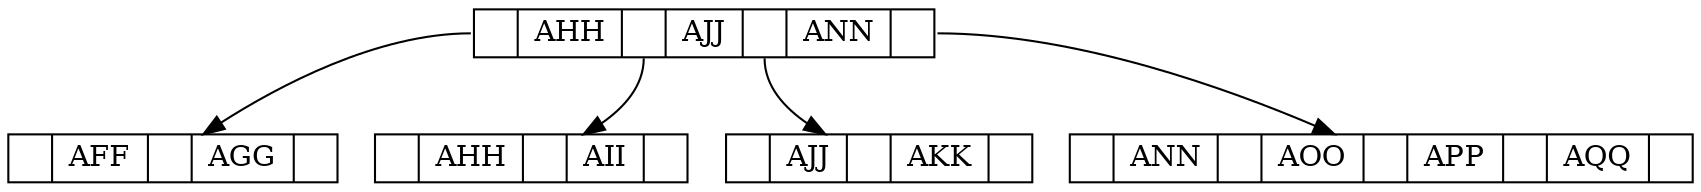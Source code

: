 digraph G {
  node [shape = record,height=.1];
node7[label = "<f0> |AHH|<f1> |AJJ|<f2> |ANN|<f3>"];
node4[label = "<f0> |AFF|<f1> |AGG|<f2>"];
"node7":f0 -> "node4"
node5[label = "<f0> |AHH|<f1> |AII|<f2>"];
"node7":f1 -> "node5"
node6[label = "<f0> |AJJ|<f1> |AKK|<f2>"];
"node7":f2 -> "node6"
node10[label = "<f0> |ANN|<f1> |AOO|<f2> |APP|<f3> |AQQ|<f4>"];
"node7":f3 -> "node10"
}